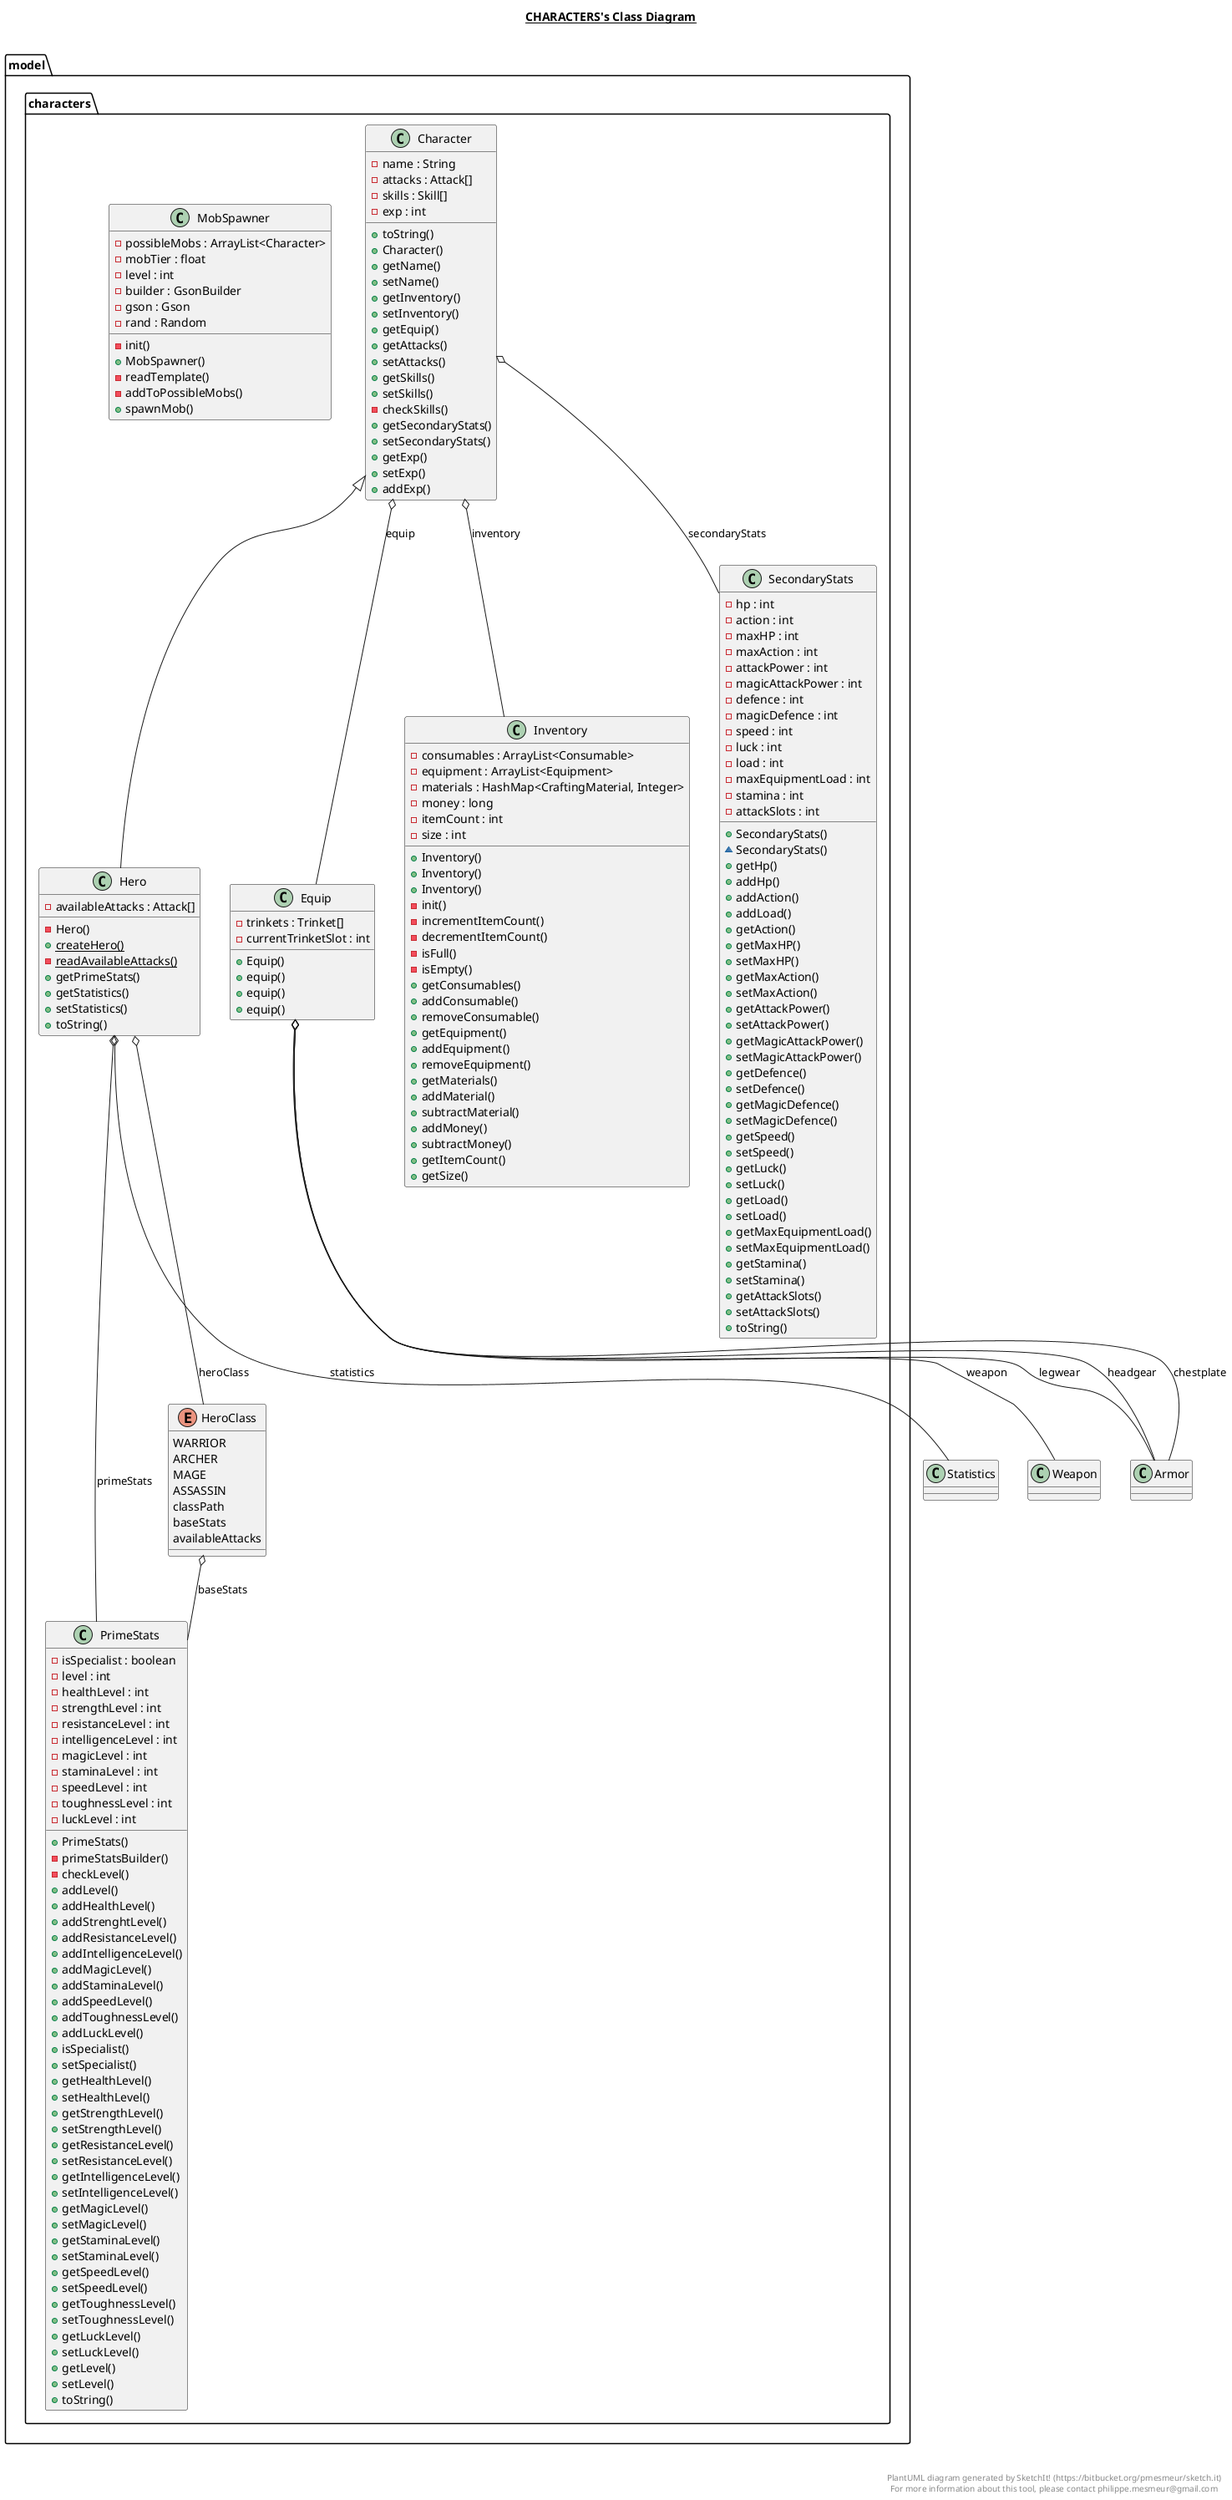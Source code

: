 @startuml

title __CHARACTERS's Class Diagram__\n

  package model.characters {
    class Character {
        - name : String
        - attacks : Attack[]
        - skills : Skill[]
        - exp : int
        + toString()
        + Character()
        + getName()
        + setName()
        + getInventory()
        + setInventory()
        + getEquip()
        + getAttacks()
        + setAttacks()
        + getSkills()
        + setSkills()
        - checkSkills()
        + getSecondaryStats()
        + setSecondaryStats()
        + getExp()
        + setExp()
        + addExp()
    }
  }
  

  package model.characters {
    class Equip {
        - trinkets : Trinket[]
        - currentTrinketSlot : int
        + Equip()
        + equip()
        + equip()
        + equip()
    }
  }
  

  package model.characters {
    class Hero {
        - availableAttacks : Attack[]
        - Hero()
        {static} + createHero()
        {static} - readAvailableAttacks()
        + getPrimeStats()
        + getStatistics()
        + setStatistics()
        + toString()
    }
  }
  

  package model.characters {
    enum HeroClass {
      WARRIOR
      ARCHER
      MAGE
      ASSASSIN
      classPath
      baseStats
      availableAttacks
    }
  }
  

  package model.characters {
    class Inventory {
        - consumables : ArrayList<Consumable>
        - equipment : ArrayList<Equipment>
        - materials : HashMap<CraftingMaterial, Integer>
        - money : long
        - itemCount : int
        - size : int
        + Inventory()
        + Inventory()
        + Inventory()
        - init()
        - incrementItemCount()
        - decrementItemCount()
        - isFull()
        - isEmpty()
        + getConsumables()
        + addConsumable()
        + removeConsumable()
        + getEquipment()
        + addEquipment()
        + removeEquipment()
        + getMaterials()
        + addMaterial()
        + subtractMaterial()
        + addMoney()
        + subtractMoney()
        + getItemCount()
        + getSize()
    }
  }
  

  package model.characters {
    class MobSpawner {
        - possibleMobs : ArrayList<Character>
        - mobTier : float
        - level : int
        - builder : GsonBuilder
        - gson : Gson
        - rand : Random
        - init()
        + MobSpawner()
        - readTemplate()
        - addToPossibleMobs()
        + spawnMob()
    }
  }
  

  package model.characters {
    class PrimeStats {
        - isSpecialist : boolean
        - level : int
        - healthLevel : int
        - strengthLevel : int
        - resistanceLevel : int
        - intelligenceLevel : int
        - magicLevel : int
        - staminaLevel : int
        - speedLevel : int
        - toughnessLevel : int
        - luckLevel : int
        + PrimeStats()
        - primeStatsBuilder()
        - checkLevel()
        + addLevel()
        + addHealthLevel()
        + addStrenghtLevel()
        + addResistanceLevel()
        + addIntelligenceLevel()
        + addMagicLevel()
        + addStaminaLevel()
        + addSpeedLevel()
        + addToughnessLevel()
        + addLuckLevel()
        + isSpecialist()
        + setSpecialist()
        + getHealthLevel()
        + setHealthLevel()
        + getStrengthLevel()
        + setStrengthLevel()
        + getResistanceLevel()
        + setResistanceLevel()
        + getIntelligenceLevel()
        + setIntelligenceLevel()
        + getMagicLevel()
        + setMagicLevel()
        + getStaminaLevel()
        + setStaminaLevel()
        + getSpeedLevel()
        + setSpeedLevel()
        + getToughnessLevel()
        + setToughnessLevel()
        + getLuckLevel()
        + setLuckLevel()
        + getLevel()
        + setLevel()
        + toString()
    }
  }
  

  package model.characters {
    class SecondaryStats {
        - hp : int
        - action : int
        - maxHP : int
        - maxAction : int
        - attackPower : int
        - magicAttackPower : int
        - defence : int
        - magicDefence : int
        - speed : int
        - luck : int
        - load : int
        - maxEquipmentLoad : int
        - stamina : int
        - attackSlots : int
        + SecondaryStats()
        ~ SecondaryStats()
        + getHp()
        + addHp()
        + addAction()
        + addLoad()
        + getAction()
        + getMaxHP()
        + setMaxHP()
        + getMaxAction()
        + setMaxAction()
        + getAttackPower()
        + setAttackPower()
        + getMagicAttackPower()
        + setMagicAttackPower()
        + getDefence()
        + setDefence()
        + getMagicDefence()
        + setMagicDefence()
        + getSpeed()
        + setSpeed()
        + getLuck()
        + setLuck()
        + getLoad()
        + setLoad()
        + getMaxEquipmentLoad()
        + setMaxEquipmentLoad()
        + getStamina()
        + setStamina()
        + getAttackSlots()
        + setAttackSlots()
        + toString()
    }
  }
  

  Character o-- Inventory : inventory
  Character o-- Equip : equip
  Character o-- SecondaryStats : secondaryStats
  Equip o-- Weapon : weapon
  Equip o-- Armor : headgear
  Equip o-- Armor : chestplate
  Equip o-- Armor : legwear
  Hero -up-|> Character
  Hero o-- PrimeStats : primeStats
  Hero o-- Statistics : statistics
  Hero o-- HeroClass : heroClass
  HeroClass o-- PrimeStats : baseStats


right footer


PlantUML diagram generated by SketchIt! (https://bitbucket.org/pmesmeur/sketch.it)
For more information about this tool, please contact philippe.mesmeur@gmail.com
endfooter

@enduml
